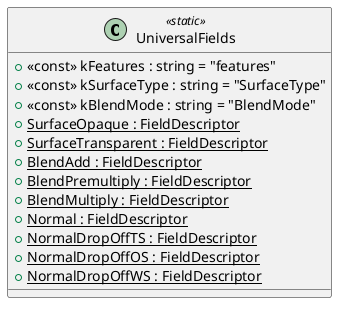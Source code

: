 @startuml
class UniversalFields <<static>> {
    + <<const>> kFeatures : string = "features"
    + <<const>> kSurfaceType : string = "SurfaceType"
    + <<const>> kBlendMode : string = "BlendMode"
    + {static} SurfaceOpaque : FieldDescriptor
    + {static} SurfaceTransparent : FieldDescriptor
    + {static} BlendAdd : FieldDescriptor
    + {static} BlendPremultiply : FieldDescriptor
    + {static} BlendMultiply : FieldDescriptor
    + {static} Normal : FieldDescriptor
    + {static} NormalDropOffTS : FieldDescriptor
    + {static} NormalDropOffOS : FieldDescriptor
    + {static} NormalDropOffWS : FieldDescriptor
}
@enduml
